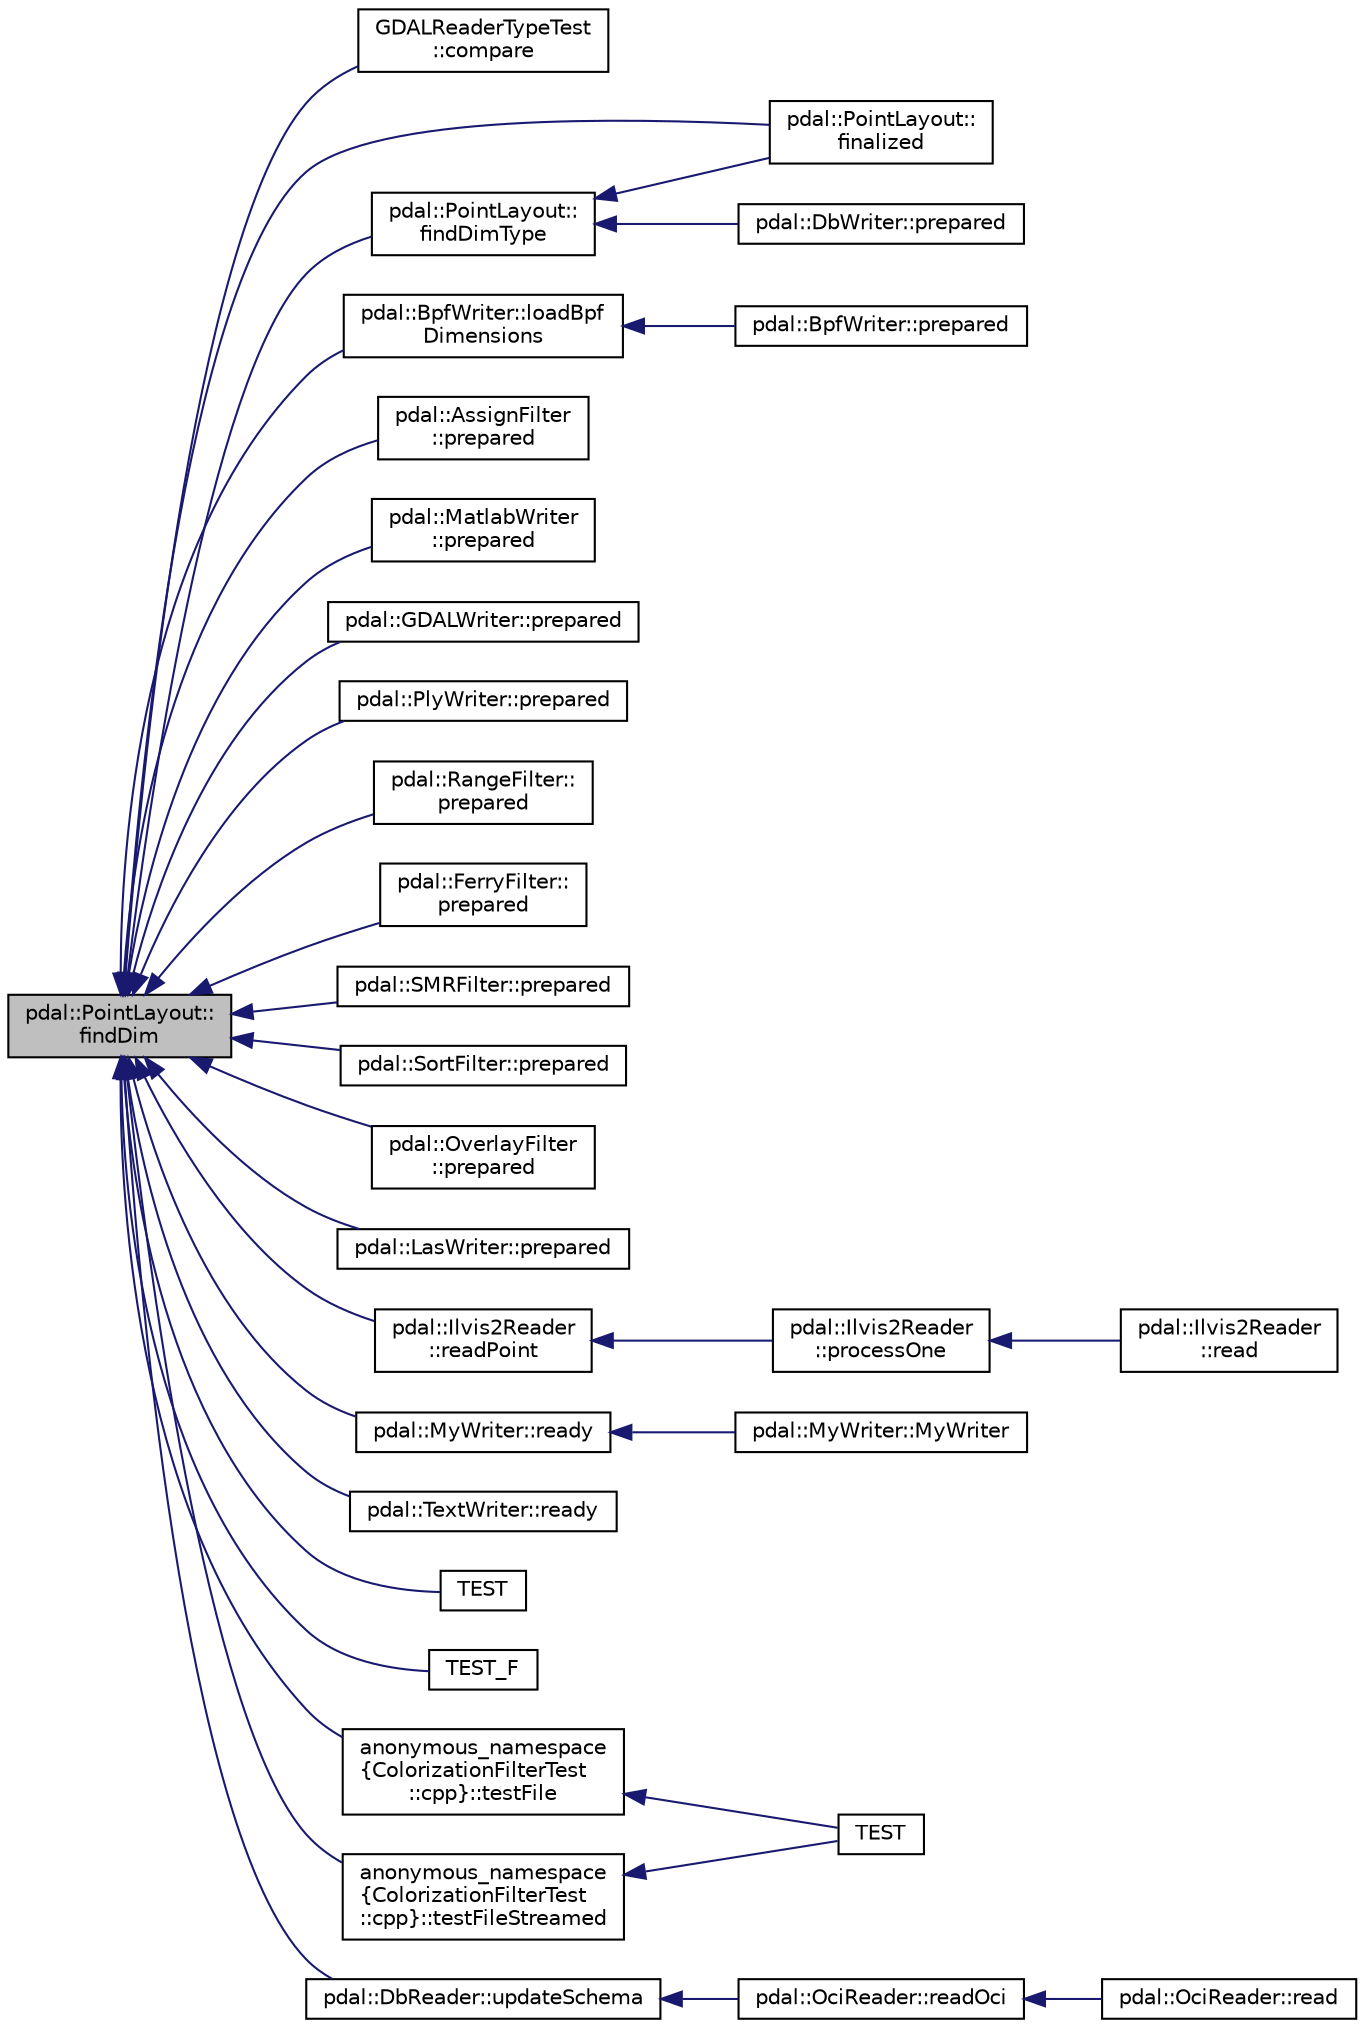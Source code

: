 digraph "pdal::PointLayout::findDim"
{
  edge [fontname="Helvetica",fontsize="10",labelfontname="Helvetica",labelfontsize="10"];
  node [fontname="Helvetica",fontsize="10",shape=record];
  rankdir="LR";
  Node1 [label="pdal::PointLayout::\lfindDim",height=0.2,width=0.4,color="black", fillcolor="grey75", style="filled", fontcolor="black"];
  Node1 -> Node2 [dir="back",color="midnightblue",fontsize="10",style="solid",fontname="Helvetica"];
  Node2 [label="GDALReaderTypeTest\l::compare",height=0.2,width=0.4,color="black", fillcolor="white", style="filled",URL="$classGDALReaderTypeTest.html#a7ccb2f33deda3d1840509c81f3718ca8"];
  Node1 -> Node3 [dir="back",color="midnightblue",fontsize="10",style="solid",fontname="Helvetica"];
  Node3 [label="pdal::PointLayout::\lfinalized",height=0.2,width=0.4,color="black", fillcolor="white", style="filled",URL="$classpdal_1_1PointLayout.html#a41955b0c316d4ae4d34eca8768be2ef9"];
  Node1 -> Node4 [dir="back",color="midnightblue",fontsize="10",style="solid",fontname="Helvetica"];
  Node4 [label="pdal::PointLayout::\lfindDimType",height=0.2,width=0.4,color="black", fillcolor="white", style="filled",URL="$classpdal_1_1PointLayout.html#ab4aae22c6b219962f56e0d316e7cadf8"];
  Node4 -> Node5 [dir="back",color="midnightblue",fontsize="10",style="solid",fontname="Helvetica"];
  Node5 [label="pdal::DbWriter::prepared",height=0.2,width=0.4,color="black", fillcolor="white", style="filled",URL="$classpdal_1_1DbWriter.html#a90b983486e91db14751cbbdfbdfdea6e"];
  Node4 -> Node3 [dir="back",color="midnightblue",fontsize="10",style="solid",fontname="Helvetica"];
  Node1 -> Node6 [dir="back",color="midnightblue",fontsize="10",style="solid",fontname="Helvetica"];
  Node6 [label="pdal::BpfWriter::loadBpf\lDimensions",height=0.2,width=0.4,color="black", fillcolor="white", style="filled",URL="$classpdal_1_1BpfWriter.html#a9f5fb35cec2cfa9043a3c89977c78614"];
  Node6 -> Node7 [dir="back",color="midnightblue",fontsize="10",style="solid",fontname="Helvetica"];
  Node7 [label="pdal::BpfWriter::prepared",height=0.2,width=0.4,color="black", fillcolor="white", style="filled",URL="$classpdal_1_1BpfWriter.html#ad2fb4eb626abc606ea21719edfc72134"];
  Node1 -> Node8 [dir="back",color="midnightblue",fontsize="10",style="solid",fontname="Helvetica"];
  Node8 [label="pdal::AssignFilter\l::prepared",height=0.2,width=0.4,color="black", fillcolor="white", style="filled",URL="$classpdal_1_1AssignFilter.html#ac8c6082d05ebfa787e611b836b26c15d"];
  Node1 -> Node9 [dir="back",color="midnightblue",fontsize="10",style="solid",fontname="Helvetica"];
  Node9 [label="pdal::MatlabWriter\l::prepared",height=0.2,width=0.4,color="black", fillcolor="white", style="filled",URL="$classpdal_1_1MatlabWriter.html#a3d3313fd65d477c292798d86418e5b72"];
  Node1 -> Node10 [dir="back",color="midnightblue",fontsize="10",style="solid",fontname="Helvetica"];
  Node10 [label="pdal::GDALWriter::prepared",height=0.2,width=0.4,color="black", fillcolor="white", style="filled",URL="$classpdal_1_1GDALWriter.html#a2366d4db69778dbadad9b61120dcbd90"];
  Node1 -> Node11 [dir="back",color="midnightblue",fontsize="10",style="solid",fontname="Helvetica"];
  Node11 [label="pdal::PlyWriter::prepared",height=0.2,width=0.4,color="black", fillcolor="white", style="filled",URL="$classpdal_1_1PlyWriter.html#acab9a311bcabba9a9b8bf4cef5fe6c3e"];
  Node1 -> Node12 [dir="back",color="midnightblue",fontsize="10",style="solid",fontname="Helvetica"];
  Node12 [label="pdal::RangeFilter::\lprepared",height=0.2,width=0.4,color="black", fillcolor="white", style="filled",URL="$classpdal_1_1RangeFilter.html#a8aa4cfed6fe510908d7c9993311e8328"];
  Node1 -> Node13 [dir="back",color="midnightblue",fontsize="10",style="solid",fontname="Helvetica"];
  Node13 [label="pdal::FerryFilter::\lprepared",height=0.2,width=0.4,color="black", fillcolor="white", style="filled",URL="$classpdal_1_1FerryFilter.html#a66baa704e52d26052fa36e4fbd7cb71c"];
  Node1 -> Node14 [dir="back",color="midnightblue",fontsize="10",style="solid",fontname="Helvetica"];
  Node14 [label="pdal::SMRFilter::prepared",height=0.2,width=0.4,color="black", fillcolor="white", style="filled",URL="$classpdal_1_1SMRFilter.html#a8eff8ae7994dad8a7176d2fd2220a178"];
  Node1 -> Node15 [dir="back",color="midnightblue",fontsize="10",style="solid",fontname="Helvetica"];
  Node15 [label="pdal::SortFilter::prepared",height=0.2,width=0.4,color="black", fillcolor="white", style="filled",URL="$classpdal_1_1SortFilter.html#ab91f2f6827c175d33ceaa667bcf872a5"];
  Node1 -> Node16 [dir="back",color="midnightblue",fontsize="10",style="solid",fontname="Helvetica"];
  Node16 [label="pdal::OverlayFilter\l::prepared",height=0.2,width=0.4,color="black", fillcolor="white", style="filled",URL="$classpdal_1_1OverlayFilter.html#a3b5a11183229595db7f2f7906a9e69f3"];
  Node1 -> Node17 [dir="back",color="midnightblue",fontsize="10",style="solid",fontname="Helvetica"];
  Node17 [label="pdal::LasWriter::prepared",height=0.2,width=0.4,color="black", fillcolor="white", style="filled",URL="$classpdal_1_1LasWriter.html#a12a07c613de24341d69fae93497a4cbc"];
  Node1 -> Node18 [dir="back",color="midnightblue",fontsize="10",style="solid",fontname="Helvetica"];
  Node18 [label="pdal::Ilvis2Reader\l::readPoint",height=0.2,width=0.4,color="black", fillcolor="white", style="filled",URL="$classpdal_1_1Ilvis2Reader.html#a9a7d3810bb3b4d458435079c4bfd2890"];
  Node18 -> Node19 [dir="back",color="midnightblue",fontsize="10",style="solid",fontname="Helvetica"];
  Node19 [label="pdal::Ilvis2Reader\l::processOne",height=0.2,width=0.4,color="black", fillcolor="white", style="filled",URL="$classpdal_1_1Ilvis2Reader.html#ac396bea41b06d5528521dc48f2bf3f1b"];
  Node19 -> Node20 [dir="back",color="midnightblue",fontsize="10",style="solid",fontname="Helvetica"];
  Node20 [label="pdal::Ilvis2Reader\l::read",height=0.2,width=0.4,color="black", fillcolor="white", style="filled",URL="$classpdal_1_1Ilvis2Reader.html#a36ad873f8bdb773ccd87a9b8d3127cde"];
  Node1 -> Node21 [dir="back",color="midnightblue",fontsize="10",style="solid",fontname="Helvetica"];
  Node21 [label="pdal::MyWriter::ready",height=0.2,width=0.4,color="black", fillcolor="white", style="filled",URL="$classpdal_1_1MyWriter.html#a4915f49a23012523d782349f5145946f"];
  Node21 -> Node22 [dir="back",color="midnightblue",fontsize="10",style="solid",fontname="Helvetica"];
  Node22 [label="pdal::MyWriter::MyWriter",height=0.2,width=0.4,color="black", fillcolor="white", style="filled",URL="$classpdal_1_1MyWriter.html#a7a1ec3d8ebe4b4602537edecf4a00e4b"];
  Node1 -> Node23 [dir="back",color="midnightblue",fontsize="10",style="solid",fontname="Helvetica"];
  Node23 [label="pdal::TextWriter::ready",height=0.2,width=0.4,color="black", fillcolor="white", style="filled",URL="$classpdal_1_1TextWriter.html#ac1d9448dc94fc5272631b7066301e521"];
  Node1 -> Node24 [dir="back",color="midnightblue",fontsize="10",style="solid",fontname="Helvetica"];
  Node24 [label="TEST",height=0.2,width=0.4,color="black", fillcolor="white", style="filled",URL="$FerryFilterTest_8cpp.html#a4cb9bb9f4f943839c8ef28a7effeb31f"];
  Node1 -> Node25 [dir="back",color="midnightblue",fontsize="10",style="solid",fontname="Helvetica"];
  Node25 [label="TEST_F",height=0.2,width=0.4,color="black", fillcolor="white", style="filled",URL="$PythonFilterTest_8cpp.html#a4df16eb00252b52a772c4cfa9fc23e53"];
  Node1 -> Node26 [dir="back",color="midnightblue",fontsize="10",style="solid",fontname="Helvetica"];
  Node26 [label="anonymous_namespace\l\{ColorizationFilterTest\l::cpp\}::testFile",height=0.2,width=0.4,color="black", fillcolor="white", style="filled",URL="$namespaceanonymous__namespace_02ColorizationFilterTest_8cpp_03.html#a9ecba8dd0dc941d16a50be7a9a264b07"];
  Node26 -> Node27 [dir="back",color="midnightblue",fontsize="10",style="solid",fontname="Helvetica"];
  Node27 [label="TEST",height=0.2,width=0.4,color="black", fillcolor="white", style="filled",URL="$ColorizationFilterTest_8cpp.html#aea681c9f5ee6e7fbbb2d7411514ce122"];
  Node1 -> Node28 [dir="back",color="midnightblue",fontsize="10",style="solid",fontname="Helvetica"];
  Node28 [label="anonymous_namespace\l\{ColorizationFilterTest\l::cpp\}::testFileStreamed",height=0.2,width=0.4,color="black", fillcolor="white", style="filled",URL="$namespaceanonymous__namespace_02ColorizationFilterTest_8cpp_03.html#a34ec954a3562386020f65ce3ad8d025e"];
  Node28 -> Node27 [dir="back",color="midnightblue",fontsize="10",style="solid",fontname="Helvetica"];
  Node1 -> Node29 [dir="back",color="midnightblue",fontsize="10",style="solid",fontname="Helvetica"];
  Node29 [label="pdal::DbReader::updateSchema",height=0.2,width=0.4,color="black", fillcolor="white", style="filled",URL="$classpdal_1_1DbReader.html#aae2016e35e785ac4cbeb5d6e513c1831"];
  Node29 -> Node30 [dir="back",color="midnightblue",fontsize="10",style="solid",fontname="Helvetica"];
  Node30 [label="pdal::OciReader::readOci",height=0.2,width=0.4,color="black", fillcolor="white", style="filled",URL="$classpdal_1_1OciReader.html#a037e27a09676d06f791f4b39945d7d8e"];
  Node30 -> Node31 [dir="back",color="midnightblue",fontsize="10",style="solid",fontname="Helvetica"];
  Node31 [label="pdal::OciReader::read",height=0.2,width=0.4,color="black", fillcolor="white", style="filled",URL="$classpdal_1_1OciReader.html#ae697d44314c547c0e8458505c060448b"];
}
